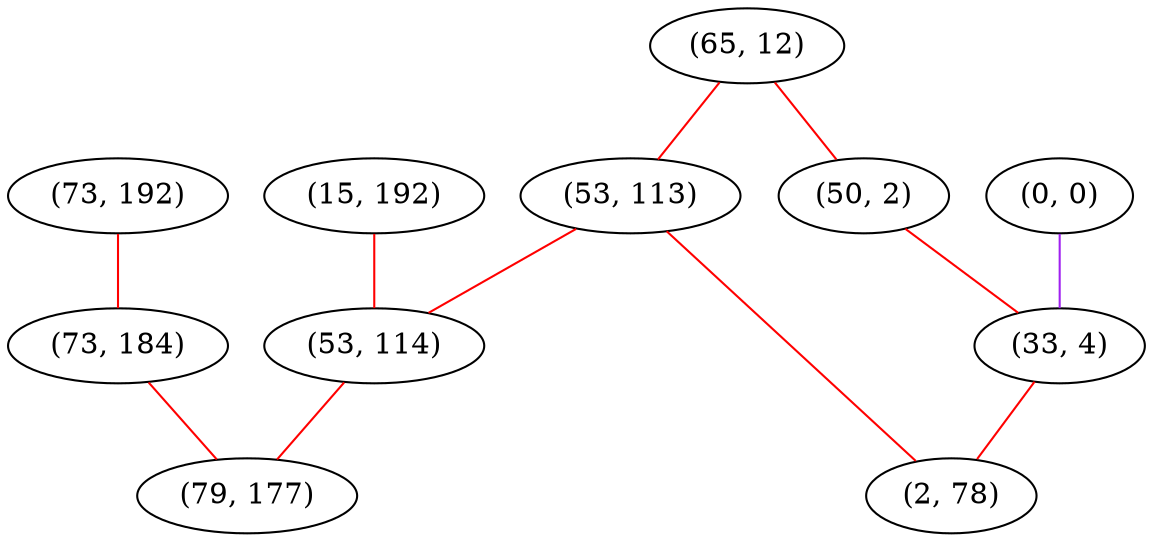 graph "" {
"(73, 192)";
"(0, 0)";
"(65, 12)";
"(50, 2)";
"(15, 192)";
"(33, 4)";
"(53, 113)";
"(73, 184)";
"(2, 78)";
"(53, 114)";
"(79, 177)";
"(73, 192)" -- "(73, 184)"  [color=red, key=0, weight=1];
"(0, 0)" -- "(33, 4)"  [color=purple, key=0, weight=4];
"(65, 12)" -- "(53, 113)"  [color=red, key=0, weight=1];
"(65, 12)" -- "(50, 2)"  [color=red, key=0, weight=1];
"(50, 2)" -- "(33, 4)"  [color=red, key=0, weight=1];
"(15, 192)" -- "(53, 114)"  [color=red, key=0, weight=1];
"(33, 4)" -- "(2, 78)"  [color=red, key=0, weight=1];
"(53, 113)" -- "(2, 78)"  [color=red, key=0, weight=1];
"(53, 113)" -- "(53, 114)"  [color=red, key=0, weight=1];
"(73, 184)" -- "(79, 177)"  [color=red, key=0, weight=1];
"(53, 114)" -- "(79, 177)"  [color=red, key=0, weight=1];
}
